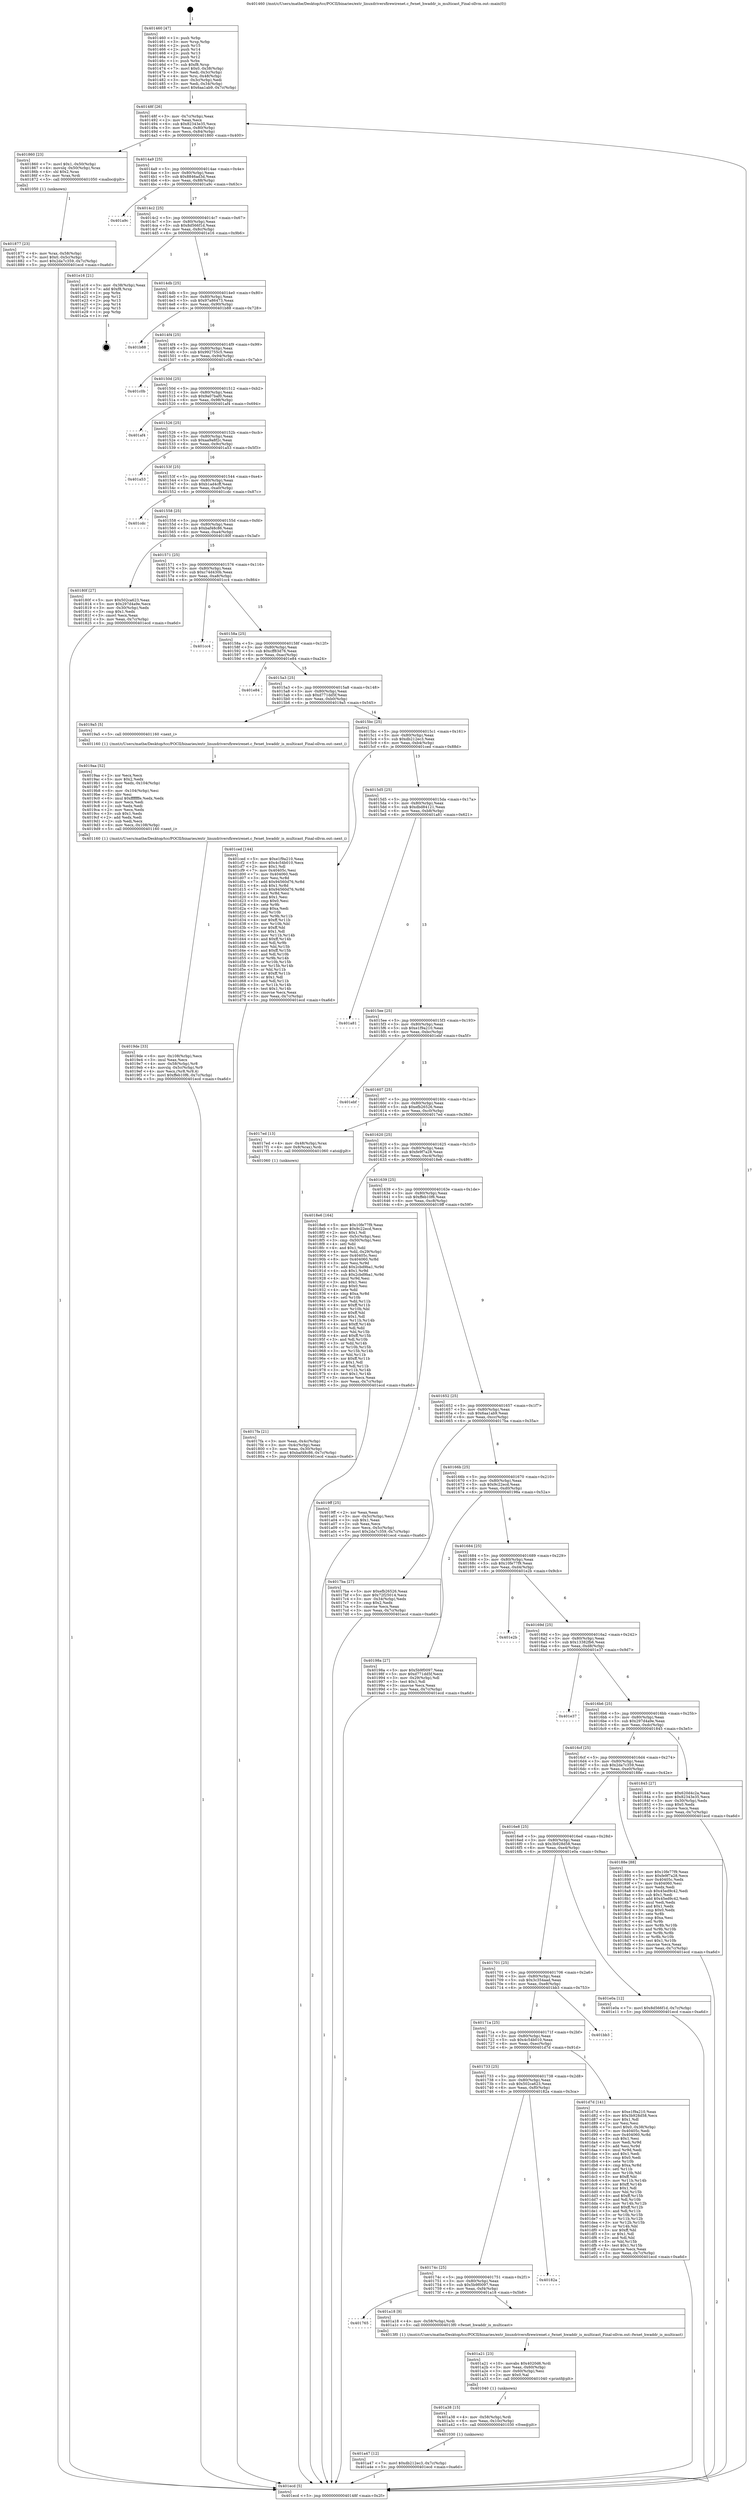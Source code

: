 digraph "0x401460" {
  label = "0x401460 (/mnt/c/Users/mathe/Desktop/tcc/POCII/binaries/extr_linuxdriversfirewirenet.c_fwnet_hwaddr_is_multicast_Final-ollvm.out::main(0))"
  labelloc = "t"
  node[shape=record]

  Entry [label="",width=0.3,height=0.3,shape=circle,fillcolor=black,style=filled]
  "0x40148f" [label="{
     0x40148f [26]\l
     | [instrs]\l
     &nbsp;&nbsp;0x40148f \<+3\>: mov -0x7c(%rbp),%eax\l
     &nbsp;&nbsp;0x401492 \<+2\>: mov %eax,%ecx\l
     &nbsp;&nbsp;0x401494 \<+6\>: sub $0x82343e35,%ecx\l
     &nbsp;&nbsp;0x40149a \<+3\>: mov %eax,-0x80(%rbp)\l
     &nbsp;&nbsp;0x40149d \<+6\>: mov %ecx,-0x84(%rbp)\l
     &nbsp;&nbsp;0x4014a3 \<+6\>: je 0000000000401860 \<main+0x400\>\l
  }"]
  "0x401860" [label="{
     0x401860 [23]\l
     | [instrs]\l
     &nbsp;&nbsp;0x401860 \<+7\>: movl $0x1,-0x50(%rbp)\l
     &nbsp;&nbsp;0x401867 \<+4\>: movslq -0x50(%rbp),%rax\l
     &nbsp;&nbsp;0x40186b \<+4\>: shl $0x2,%rax\l
     &nbsp;&nbsp;0x40186f \<+3\>: mov %rax,%rdi\l
     &nbsp;&nbsp;0x401872 \<+5\>: call 0000000000401050 \<malloc@plt\>\l
     | [calls]\l
     &nbsp;&nbsp;0x401050 \{1\} (unknown)\l
  }"]
  "0x4014a9" [label="{
     0x4014a9 [25]\l
     | [instrs]\l
     &nbsp;&nbsp;0x4014a9 \<+5\>: jmp 00000000004014ae \<main+0x4e\>\l
     &nbsp;&nbsp;0x4014ae \<+3\>: mov -0x80(%rbp),%eax\l
     &nbsp;&nbsp;0x4014b1 \<+5\>: sub $0x8846ad3d,%eax\l
     &nbsp;&nbsp;0x4014b6 \<+6\>: mov %eax,-0x88(%rbp)\l
     &nbsp;&nbsp;0x4014bc \<+6\>: je 0000000000401a9c \<main+0x63c\>\l
  }"]
  Exit [label="",width=0.3,height=0.3,shape=circle,fillcolor=black,style=filled,peripheries=2]
  "0x401a9c" [label="{
     0x401a9c\l
  }", style=dashed]
  "0x4014c2" [label="{
     0x4014c2 [25]\l
     | [instrs]\l
     &nbsp;&nbsp;0x4014c2 \<+5\>: jmp 00000000004014c7 \<main+0x67\>\l
     &nbsp;&nbsp;0x4014c7 \<+3\>: mov -0x80(%rbp),%eax\l
     &nbsp;&nbsp;0x4014ca \<+5\>: sub $0x8d566f1d,%eax\l
     &nbsp;&nbsp;0x4014cf \<+6\>: mov %eax,-0x8c(%rbp)\l
     &nbsp;&nbsp;0x4014d5 \<+6\>: je 0000000000401e16 \<main+0x9b6\>\l
  }"]
  "0x401a47" [label="{
     0x401a47 [12]\l
     | [instrs]\l
     &nbsp;&nbsp;0x401a47 \<+7\>: movl $0xdb212ec3,-0x7c(%rbp)\l
     &nbsp;&nbsp;0x401a4e \<+5\>: jmp 0000000000401ecd \<main+0xa6d\>\l
  }"]
  "0x401e16" [label="{
     0x401e16 [21]\l
     | [instrs]\l
     &nbsp;&nbsp;0x401e16 \<+3\>: mov -0x38(%rbp),%eax\l
     &nbsp;&nbsp;0x401e19 \<+7\>: add $0xf8,%rsp\l
     &nbsp;&nbsp;0x401e20 \<+1\>: pop %rbx\l
     &nbsp;&nbsp;0x401e21 \<+2\>: pop %r12\l
     &nbsp;&nbsp;0x401e23 \<+2\>: pop %r13\l
     &nbsp;&nbsp;0x401e25 \<+2\>: pop %r14\l
     &nbsp;&nbsp;0x401e27 \<+2\>: pop %r15\l
     &nbsp;&nbsp;0x401e29 \<+1\>: pop %rbp\l
     &nbsp;&nbsp;0x401e2a \<+1\>: ret\l
  }"]
  "0x4014db" [label="{
     0x4014db [25]\l
     | [instrs]\l
     &nbsp;&nbsp;0x4014db \<+5\>: jmp 00000000004014e0 \<main+0x80\>\l
     &nbsp;&nbsp;0x4014e0 \<+3\>: mov -0x80(%rbp),%eax\l
     &nbsp;&nbsp;0x4014e3 \<+5\>: sub $0x97a86473,%eax\l
     &nbsp;&nbsp;0x4014e8 \<+6\>: mov %eax,-0x90(%rbp)\l
     &nbsp;&nbsp;0x4014ee \<+6\>: je 0000000000401b88 \<main+0x728\>\l
  }"]
  "0x401a38" [label="{
     0x401a38 [15]\l
     | [instrs]\l
     &nbsp;&nbsp;0x401a38 \<+4\>: mov -0x58(%rbp),%rdi\l
     &nbsp;&nbsp;0x401a3c \<+6\>: mov %eax,-0x10c(%rbp)\l
     &nbsp;&nbsp;0x401a42 \<+5\>: call 0000000000401030 \<free@plt\>\l
     | [calls]\l
     &nbsp;&nbsp;0x401030 \{1\} (unknown)\l
  }"]
  "0x401b88" [label="{
     0x401b88\l
  }", style=dashed]
  "0x4014f4" [label="{
     0x4014f4 [25]\l
     | [instrs]\l
     &nbsp;&nbsp;0x4014f4 \<+5\>: jmp 00000000004014f9 \<main+0x99\>\l
     &nbsp;&nbsp;0x4014f9 \<+3\>: mov -0x80(%rbp),%eax\l
     &nbsp;&nbsp;0x4014fc \<+5\>: sub $0x992755c5,%eax\l
     &nbsp;&nbsp;0x401501 \<+6\>: mov %eax,-0x94(%rbp)\l
     &nbsp;&nbsp;0x401507 \<+6\>: je 0000000000401c0b \<main+0x7ab\>\l
  }"]
  "0x401a21" [label="{
     0x401a21 [23]\l
     | [instrs]\l
     &nbsp;&nbsp;0x401a21 \<+10\>: movabs $0x4020d6,%rdi\l
     &nbsp;&nbsp;0x401a2b \<+3\>: mov %eax,-0x60(%rbp)\l
     &nbsp;&nbsp;0x401a2e \<+3\>: mov -0x60(%rbp),%esi\l
     &nbsp;&nbsp;0x401a31 \<+2\>: mov $0x0,%al\l
     &nbsp;&nbsp;0x401a33 \<+5\>: call 0000000000401040 \<printf@plt\>\l
     | [calls]\l
     &nbsp;&nbsp;0x401040 \{1\} (unknown)\l
  }"]
  "0x401c0b" [label="{
     0x401c0b\l
  }", style=dashed]
  "0x40150d" [label="{
     0x40150d [25]\l
     | [instrs]\l
     &nbsp;&nbsp;0x40150d \<+5\>: jmp 0000000000401512 \<main+0xb2\>\l
     &nbsp;&nbsp;0x401512 \<+3\>: mov -0x80(%rbp),%eax\l
     &nbsp;&nbsp;0x401515 \<+5\>: sub $0x9a07baf0,%eax\l
     &nbsp;&nbsp;0x40151a \<+6\>: mov %eax,-0x98(%rbp)\l
     &nbsp;&nbsp;0x401520 \<+6\>: je 0000000000401af4 \<main+0x694\>\l
  }"]
  "0x401765" [label="{
     0x401765\l
  }", style=dashed]
  "0x401af4" [label="{
     0x401af4\l
  }", style=dashed]
  "0x401526" [label="{
     0x401526 [25]\l
     | [instrs]\l
     &nbsp;&nbsp;0x401526 \<+5\>: jmp 000000000040152b \<main+0xcb\>\l
     &nbsp;&nbsp;0x40152b \<+3\>: mov -0x80(%rbp),%eax\l
     &nbsp;&nbsp;0x40152e \<+5\>: sub $0xaa9a8f2c,%eax\l
     &nbsp;&nbsp;0x401533 \<+6\>: mov %eax,-0x9c(%rbp)\l
     &nbsp;&nbsp;0x401539 \<+6\>: je 0000000000401a53 \<main+0x5f3\>\l
  }"]
  "0x401a18" [label="{
     0x401a18 [9]\l
     | [instrs]\l
     &nbsp;&nbsp;0x401a18 \<+4\>: mov -0x58(%rbp),%rdi\l
     &nbsp;&nbsp;0x401a1c \<+5\>: call 00000000004013f0 \<fwnet_hwaddr_is_multicast\>\l
     | [calls]\l
     &nbsp;&nbsp;0x4013f0 \{1\} (/mnt/c/Users/mathe/Desktop/tcc/POCII/binaries/extr_linuxdriversfirewirenet.c_fwnet_hwaddr_is_multicast_Final-ollvm.out::fwnet_hwaddr_is_multicast)\l
  }"]
  "0x401a53" [label="{
     0x401a53\l
  }", style=dashed]
  "0x40153f" [label="{
     0x40153f [25]\l
     | [instrs]\l
     &nbsp;&nbsp;0x40153f \<+5\>: jmp 0000000000401544 \<main+0xe4\>\l
     &nbsp;&nbsp;0x401544 \<+3\>: mov -0x80(%rbp),%eax\l
     &nbsp;&nbsp;0x401547 \<+5\>: sub $0xb1ad4cff,%eax\l
     &nbsp;&nbsp;0x40154c \<+6\>: mov %eax,-0xa0(%rbp)\l
     &nbsp;&nbsp;0x401552 \<+6\>: je 0000000000401cdc \<main+0x87c\>\l
  }"]
  "0x40174c" [label="{
     0x40174c [25]\l
     | [instrs]\l
     &nbsp;&nbsp;0x40174c \<+5\>: jmp 0000000000401751 \<main+0x2f1\>\l
     &nbsp;&nbsp;0x401751 \<+3\>: mov -0x80(%rbp),%eax\l
     &nbsp;&nbsp;0x401754 \<+5\>: sub $0x5b9f0097,%eax\l
     &nbsp;&nbsp;0x401759 \<+6\>: mov %eax,-0xf4(%rbp)\l
     &nbsp;&nbsp;0x40175f \<+6\>: je 0000000000401a18 \<main+0x5b8\>\l
  }"]
  "0x401cdc" [label="{
     0x401cdc\l
  }", style=dashed]
  "0x401558" [label="{
     0x401558 [25]\l
     | [instrs]\l
     &nbsp;&nbsp;0x401558 \<+5\>: jmp 000000000040155d \<main+0xfd\>\l
     &nbsp;&nbsp;0x40155d \<+3\>: mov -0x80(%rbp),%eax\l
     &nbsp;&nbsp;0x401560 \<+5\>: sub $0xbaf48c86,%eax\l
     &nbsp;&nbsp;0x401565 \<+6\>: mov %eax,-0xa4(%rbp)\l
     &nbsp;&nbsp;0x40156b \<+6\>: je 000000000040180f \<main+0x3af\>\l
  }"]
  "0x40182a" [label="{
     0x40182a\l
  }", style=dashed]
  "0x40180f" [label="{
     0x40180f [27]\l
     | [instrs]\l
     &nbsp;&nbsp;0x40180f \<+5\>: mov $0x502ca623,%eax\l
     &nbsp;&nbsp;0x401814 \<+5\>: mov $0x297d4a9e,%ecx\l
     &nbsp;&nbsp;0x401819 \<+3\>: mov -0x30(%rbp),%edx\l
     &nbsp;&nbsp;0x40181c \<+3\>: cmp $0x1,%edx\l
     &nbsp;&nbsp;0x40181f \<+3\>: cmovl %ecx,%eax\l
     &nbsp;&nbsp;0x401822 \<+3\>: mov %eax,-0x7c(%rbp)\l
     &nbsp;&nbsp;0x401825 \<+5\>: jmp 0000000000401ecd \<main+0xa6d\>\l
  }"]
  "0x401571" [label="{
     0x401571 [25]\l
     | [instrs]\l
     &nbsp;&nbsp;0x401571 \<+5\>: jmp 0000000000401576 \<main+0x116\>\l
     &nbsp;&nbsp;0x401576 \<+3\>: mov -0x80(%rbp),%eax\l
     &nbsp;&nbsp;0x401579 \<+5\>: sub $0xc74d430b,%eax\l
     &nbsp;&nbsp;0x40157e \<+6\>: mov %eax,-0xa8(%rbp)\l
     &nbsp;&nbsp;0x401584 \<+6\>: je 0000000000401cc4 \<main+0x864\>\l
  }"]
  "0x401733" [label="{
     0x401733 [25]\l
     | [instrs]\l
     &nbsp;&nbsp;0x401733 \<+5\>: jmp 0000000000401738 \<main+0x2d8\>\l
     &nbsp;&nbsp;0x401738 \<+3\>: mov -0x80(%rbp),%eax\l
     &nbsp;&nbsp;0x40173b \<+5\>: sub $0x502ca623,%eax\l
     &nbsp;&nbsp;0x401740 \<+6\>: mov %eax,-0xf0(%rbp)\l
     &nbsp;&nbsp;0x401746 \<+6\>: je 000000000040182a \<main+0x3ca\>\l
  }"]
  "0x401cc4" [label="{
     0x401cc4\l
  }", style=dashed]
  "0x40158a" [label="{
     0x40158a [25]\l
     | [instrs]\l
     &nbsp;&nbsp;0x40158a \<+5\>: jmp 000000000040158f \<main+0x12f\>\l
     &nbsp;&nbsp;0x40158f \<+3\>: mov -0x80(%rbp),%eax\l
     &nbsp;&nbsp;0x401592 \<+5\>: sub $0xcff83d76,%eax\l
     &nbsp;&nbsp;0x401597 \<+6\>: mov %eax,-0xac(%rbp)\l
     &nbsp;&nbsp;0x40159d \<+6\>: je 0000000000401e84 \<main+0xa24\>\l
  }"]
  "0x401d7d" [label="{
     0x401d7d [141]\l
     | [instrs]\l
     &nbsp;&nbsp;0x401d7d \<+5\>: mov $0xe1f9a210,%eax\l
     &nbsp;&nbsp;0x401d82 \<+5\>: mov $0x3b928d58,%ecx\l
     &nbsp;&nbsp;0x401d87 \<+2\>: mov $0x1,%dl\l
     &nbsp;&nbsp;0x401d89 \<+2\>: xor %esi,%esi\l
     &nbsp;&nbsp;0x401d8b \<+7\>: movl $0x0,-0x38(%rbp)\l
     &nbsp;&nbsp;0x401d92 \<+7\>: mov 0x40405c,%edi\l
     &nbsp;&nbsp;0x401d99 \<+8\>: mov 0x404060,%r8d\l
     &nbsp;&nbsp;0x401da1 \<+3\>: sub $0x1,%esi\l
     &nbsp;&nbsp;0x401da4 \<+3\>: mov %edi,%r9d\l
     &nbsp;&nbsp;0x401da7 \<+3\>: add %esi,%r9d\l
     &nbsp;&nbsp;0x401daa \<+4\>: imul %r9d,%edi\l
     &nbsp;&nbsp;0x401dae \<+3\>: and $0x1,%edi\l
     &nbsp;&nbsp;0x401db1 \<+3\>: cmp $0x0,%edi\l
     &nbsp;&nbsp;0x401db4 \<+4\>: sete %r10b\l
     &nbsp;&nbsp;0x401db8 \<+4\>: cmp $0xa,%r8d\l
     &nbsp;&nbsp;0x401dbc \<+4\>: setl %r11b\l
     &nbsp;&nbsp;0x401dc0 \<+3\>: mov %r10b,%bl\l
     &nbsp;&nbsp;0x401dc3 \<+3\>: xor $0xff,%bl\l
     &nbsp;&nbsp;0x401dc6 \<+3\>: mov %r11b,%r14b\l
     &nbsp;&nbsp;0x401dc9 \<+4\>: xor $0xff,%r14b\l
     &nbsp;&nbsp;0x401dcd \<+3\>: xor $0x1,%dl\l
     &nbsp;&nbsp;0x401dd0 \<+3\>: mov %bl,%r15b\l
     &nbsp;&nbsp;0x401dd3 \<+4\>: and $0xff,%r15b\l
     &nbsp;&nbsp;0x401dd7 \<+3\>: and %dl,%r10b\l
     &nbsp;&nbsp;0x401dda \<+3\>: mov %r14b,%r12b\l
     &nbsp;&nbsp;0x401ddd \<+4\>: and $0xff,%r12b\l
     &nbsp;&nbsp;0x401de1 \<+3\>: and %dl,%r11b\l
     &nbsp;&nbsp;0x401de4 \<+3\>: or %r10b,%r15b\l
     &nbsp;&nbsp;0x401de7 \<+3\>: or %r11b,%r12b\l
     &nbsp;&nbsp;0x401dea \<+3\>: xor %r12b,%r15b\l
     &nbsp;&nbsp;0x401ded \<+3\>: or %r14b,%bl\l
     &nbsp;&nbsp;0x401df0 \<+3\>: xor $0xff,%bl\l
     &nbsp;&nbsp;0x401df3 \<+3\>: or $0x1,%dl\l
     &nbsp;&nbsp;0x401df6 \<+2\>: and %dl,%bl\l
     &nbsp;&nbsp;0x401df8 \<+3\>: or %bl,%r15b\l
     &nbsp;&nbsp;0x401dfb \<+4\>: test $0x1,%r15b\l
     &nbsp;&nbsp;0x401dff \<+3\>: cmovne %ecx,%eax\l
     &nbsp;&nbsp;0x401e02 \<+3\>: mov %eax,-0x7c(%rbp)\l
     &nbsp;&nbsp;0x401e05 \<+5\>: jmp 0000000000401ecd \<main+0xa6d\>\l
  }"]
  "0x401e84" [label="{
     0x401e84\l
  }", style=dashed]
  "0x4015a3" [label="{
     0x4015a3 [25]\l
     | [instrs]\l
     &nbsp;&nbsp;0x4015a3 \<+5\>: jmp 00000000004015a8 \<main+0x148\>\l
     &nbsp;&nbsp;0x4015a8 \<+3\>: mov -0x80(%rbp),%eax\l
     &nbsp;&nbsp;0x4015ab \<+5\>: sub $0xd771dd5f,%eax\l
     &nbsp;&nbsp;0x4015b0 \<+6\>: mov %eax,-0xb0(%rbp)\l
     &nbsp;&nbsp;0x4015b6 \<+6\>: je 00000000004019a5 \<main+0x545\>\l
  }"]
  "0x40171a" [label="{
     0x40171a [25]\l
     | [instrs]\l
     &nbsp;&nbsp;0x40171a \<+5\>: jmp 000000000040171f \<main+0x2bf\>\l
     &nbsp;&nbsp;0x40171f \<+3\>: mov -0x80(%rbp),%eax\l
     &nbsp;&nbsp;0x401722 \<+5\>: sub $0x4c54b010,%eax\l
     &nbsp;&nbsp;0x401727 \<+6\>: mov %eax,-0xec(%rbp)\l
     &nbsp;&nbsp;0x40172d \<+6\>: je 0000000000401d7d \<main+0x91d\>\l
  }"]
  "0x4019a5" [label="{
     0x4019a5 [5]\l
     | [instrs]\l
     &nbsp;&nbsp;0x4019a5 \<+5\>: call 0000000000401160 \<next_i\>\l
     | [calls]\l
     &nbsp;&nbsp;0x401160 \{1\} (/mnt/c/Users/mathe/Desktop/tcc/POCII/binaries/extr_linuxdriversfirewirenet.c_fwnet_hwaddr_is_multicast_Final-ollvm.out::next_i)\l
  }"]
  "0x4015bc" [label="{
     0x4015bc [25]\l
     | [instrs]\l
     &nbsp;&nbsp;0x4015bc \<+5\>: jmp 00000000004015c1 \<main+0x161\>\l
     &nbsp;&nbsp;0x4015c1 \<+3\>: mov -0x80(%rbp),%eax\l
     &nbsp;&nbsp;0x4015c4 \<+5\>: sub $0xdb212ec3,%eax\l
     &nbsp;&nbsp;0x4015c9 \<+6\>: mov %eax,-0xb4(%rbp)\l
     &nbsp;&nbsp;0x4015cf \<+6\>: je 0000000000401ced \<main+0x88d\>\l
  }"]
  "0x401bb3" [label="{
     0x401bb3\l
  }", style=dashed]
  "0x401ced" [label="{
     0x401ced [144]\l
     | [instrs]\l
     &nbsp;&nbsp;0x401ced \<+5\>: mov $0xe1f9a210,%eax\l
     &nbsp;&nbsp;0x401cf2 \<+5\>: mov $0x4c54b010,%ecx\l
     &nbsp;&nbsp;0x401cf7 \<+2\>: mov $0x1,%dl\l
     &nbsp;&nbsp;0x401cf9 \<+7\>: mov 0x40405c,%esi\l
     &nbsp;&nbsp;0x401d00 \<+7\>: mov 0x404060,%edi\l
     &nbsp;&nbsp;0x401d07 \<+3\>: mov %esi,%r8d\l
     &nbsp;&nbsp;0x401d0a \<+7\>: add $0x94560d76,%r8d\l
     &nbsp;&nbsp;0x401d11 \<+4\>: sub $0x1,%r8d\l
     &nbsp;&nbsp;0x401d15 \<+7\>: sub $0x94560d76,%r8d\l
     &nbsp;&nbsp;0x401d1c \<+4\>: imul %r8d,%esi\l
     &nbsp;&nbsp;0x401d20 \<+3\>: and $0x1,%esi\l
     &nbsp;&nbsp;0x401d23 \<+3\>: cmp $0x0,%esi\l
     &nbsp;&nbsp;0x401d26 \<+4\>: sete %r9b\l
     &nbsp;&nbsp;0x401d2a \<+3\>: cmp $0xa,%edi\l
     &nbsp;&nbsp;0x401d2d \<+4\>: setl %r10b\l
     &nbsp;&nbsp;0x401d31 \<+3\>: mov %r9b,%r11b\l
     &nbsp;&nbsp;0x401d34 \<+4\>: xor $0xff,%r11b\l
     &nbsp;&nbsp;0x401d38 \<+3\>: mov %r10b,%bl\l
     &nbsp;&nbsp;0x401d3b \<+3\>: xor $0xff,%bl\l
     &nbsp;&nbsp;0x401d3e \<+3\>: xor $0x1,%dl\l
     &nbsp;&nbsp;0x401d41 \<+3\>: mov %r11b,%r14b\l
     &nbsp;&nbsp;0x401d44 \<+4\>: and $0xff,%r14b\l
     &nbsp;&nbsp;0x401d48 \<+3\>: and %dl,%r9b\l
     &nbsp;&nbsp;0x401d4b \<+3\>: mov %bl,%r15b\l
     &nbsp;&nbsp;0x401d4e \<+4\>: and $0xff,%r15b\l
     &nbsp;&nbsp;0x401d52 \<+3\>: and %dl,%r10b\l
     &nbsp;&nbsp;0x401d55 \<+3\>: or %r9b,%r14b\l
     &nbsp;&nbsp;0x401d58 \<+3\>: or %r10b,%r15b\l
     &nbsp;&nbsp;0x401d5b \<+3\>: xor %r15b,%r14b\l
     &nbsp;&nbsp;0x401d5e \<+3\>: or %bl,%r11b\l
     &nbsp;&nbsp;0x401d61 \<+4\>: xor $0xff,%r11b\l
     &nbsp;&nbsp;0x401d65 \<+3\>: or $0x1,%dl\l
     &nbsp;&nbsp;0x401d68 \<+3\>: and %dl,%r11b\l
     &nbsp;&nbsp;0x401d6b \<+3\>: or %r11b,%r14b\l
     &nbsp;&nbsp;0x401d6e \<+4\>: test $0x1,%r14b\l
     &nbsp;&nbsp;0x401d72 \<+3\>: cmovne %ecx,%eax\l
     &nbsp;&nbsp;0x401d75 \<+3\>: mov %eax,-0x7c(%rbp)\l
     &nbsp;&nbsp;0x401d78 \<+5\>: jmp 0000000000401ecd \<main+0xa6d\>\l
  }"]
  "0x4015d5" [label="{
     0x4015d5 [25]\l
     | [instrs]\l
     &nbsp;&nbsp;0x4015d5 \<+5\>: jmp 00000000004015da \<main+0x17a\>\l
     &nbsp;&nbsp;0x4015da \<+3\>: mov -0x80(%rbp),%eax\l
     &nbsp;&nbsp;0x4015dd \<+5\>: sub $0xdbd84121,%eax\l
     &nbsp;&nbsp;0x4015e2 \<+6\>: mov %eax,-0xb8(%rbp)\l
     &nbsp;&nbsp;0x4015e8 \<+6\>: je 0000000000401a81 \<main+0x621\>\l
  }"]
  "0x401701" [label="{
     0x401701 [25]\l
     | [instrs]\l
     &nbsp;&nbsp;0x401701 \<+5\>: jmp 0000000000401706 \<main+0x2a6\>\l
     &nbsp;&nbsp;0x401706 \<+3\>: mov -0x80(%rbp),%eax\l
     &nbsp;&nbsp;0x401709 \<+5\>: sub $0x3c354aad,%eax\l
     &nbsp;&nbsp;0x40170e \<+6\>: mov %eax,-0xe8(%rbp)\l
     &nbsp;&nbsp;0x401714 \<+6\>: je 0000000000401bb3 \<main+0x753\>\l
  }"]
  "0x401a81" [label="{
     0x401a81\l
  }", style=dashed]
  "0x4015ee" [label="{
     0x4015ee [25]\l
     | [instrs]\l
     &nbsp;&nbsp;0x4015ee \<+5\>: jmp 00000000004015f3 \<main+0x193\>\l
     &nbsp;&nbsp;0x4015f3 \<+3\>: mov -0x80(%rbp),%eax\l
     &nbsp;&nbsp;0x4015f6 \<+5\>: sub $0xe1f9a210,%eax\l
     &nbsp;&nbsp;0x4015fb \<+6\>: mov %eax,-0xbc(%rbp)\l
     &nbsp;&nbsp;0x401601 \<+6\>: je 0000000000401ebf \<main+0xa5f\>\l
  }"]
  "0x401e0a" [label="{
     0x401e0a [12]\l
     | [instrs]\l
     &nbsp;&nbsp;0x401e0a \<+7\>: movl $0x8d566f1d,-0x7c(%rbp)\l
     &nbsp;&nbsp;0x401e11 \<+5\>: jmp 0000000000401ecd \<main+0xa6d\>\l
  }"]
  "0x401ebf" [label="{
     0x401ebf\l
  }", style=dashed]
  "0x401607" [label="{
     0x401607 [25]\l
     | [instrs]\l
     &nbsp;&nbsp;0x401607 \<+5\>: jmp 000000000040160c \<main+0x1ac\>\l
     &nbsp;&nbsp;0x40160c \<+3\>: mov -0x80(%rbp),%eax\l
     &nbsp;&nbsp;0x40160f \<+5\>: sub $0xefb26526,%eax\l
     &nbsp;&nbsp;0x401614 \<+6\>: mov %eax,-0xc0(%rbp)\l
     &nbsp;&nbsp;0x40161a \<+6\>: je 00000000004017ed \<main+0x38d\>\l
  }"]
  "0x4019de" [label="{
     0x4019de [33]\l
     | [instrs]\l
     &nbsp;&nbsp;0x4019de \<+6\>: mov -0x108(%rbp),%ecx\l
     &nbsp;&nbsp;0x4019e4 \<+3\>: imul %eax,%ecx\l
     &nbsp;&nbsp;0x4019e7 \<+4\>: mov -0x58(%rbp),%r8\l
     &nbsp;&nbsp;0x4019eb \<+4\>: movslq -0x5c(%rbp),%r9\l
     &nbsp;&nbsp;0x4019ef \<+4\>: mov %ecx,(%r8,%r9,4)\l
     &nbsp;&nbsp;0x4019f3 \<+7\>: movl $0xffeb10f6,-0x7c(%rbp)\l
     &nbsp;&nbsp;0x4019fa \<+5\>: jmp 0000000000401ecd \<main+0xa6d\>\l
  }"]
  "0x4017ed" [label="{
     0x4017ed [13]\l
     | [instrs]\l
     &nbsp;&nbsp;0x4017ed \<+4\>: mov -0x48(%rbp),%rax\l
     &nbsp;&nbsp;0x4017f1 \<+4\>: mov 0x8(%rax),%rdi\l
     &nbsp;&nbsp;0x4017f5 \<+5\>: call 0000000000401060 \<atoi@plt\>\l
     | [calls]\l
     &nbsp;&nbsp;0x401060 \{1\} (unknown)\l
  }"]
  "0x401620" [label="{
     0x401620 [25]\l
     | [instrs]\l
     &nbsp;&nbsp;0x401620 \<+5\>: jmp 0000000000401625 \<main+0x1c5\>\l
     &nbsp;&nbsp;0x401625 \<+3\>: mov -0x80(%rbp),%eax\l
     &nbsp;&nbsp;0x401628 \<+5\>: sub $0xfe9f7a28,%eax\l
     &nbsp;&nbsp;0x40162d \<+6\>: mov %eax,-0xc4(%rbp)\l
     &nbsp;&nbsp;0x401633 \<+6\>: je 00000000004018e6 \<main+0x486\>\l
  }"]
  "0x4019aa" [label="{
     0x4019aa [52]\l
     | [instrs]\l
     &nbsp;&nbsp;0x4019aa \<+2\>: xor %ecx,%ecx\l
     &nbsp;&nbsp;0x4019ac \<+5\>: mov $0x2,%edx\l
     &nbsp;&nbsp;0x4019b1 \<+6\>: mov %edx,-0x104(%rbp)\l
     &nbsp;&nbsp;0x4019b7 \<+1\>: cltd\l
     &nbsp;&nbsp;0x4019b8 \<+6\>: mov -0x104(%rbp),%esi\l
     &nbsp;&nbsp;0x4019be \<+2\>: idiv %esi\l
     &nbsp;&nbsp;0x4019c0 \<+6\>: imul $0xfffffffe,%edx,%edx\l
     &nbsp;&nbsp;0x4019c6 \<+2\>: mov %ecx,%edi\l
     &nbsp;&nbsp;0x4019c8 \<+2\>: sub %edx,%edi\l
     &nbsp;&nbsp;0x4019ca \<+2\>: mov %ecx,%edx\l
     &nbsp;&nbsp;0x4019cc \<+3\>: sub $0x1,%edx\l
     &nbsp;&nbsp;0x4019cf \<+2\>: add %edx,%edi\l
     &nbsp;&nbsp;0x4019d1 \<+2\>: sub %edi,%ecx\l
     &nbsp;&nbsp;0x4019d3 \<+6\>: mov %ecx,-0x108(%rbp)\l
     &nbsp;&nbsp;0x4019d9 \<+5\>: call 0000000000401160 \<next_i\>\l
     | [calls]\l
     &nbsp;&nbsp;0x401160 \{1\} (/mnt/c/Users/mathe/Desktop/tcc/POCII/binaries/extr_linuxdriversfirewirenet.c_fwnet_hwaddr_is_multicast_Final-ollvm.out::next_i)\l
  }"]
  "0x4018e6" [label="{
     0x4018e6 [164]\l
     | [instrs]\l
     &nbsp;&nbsp;0x4018e6 \<+5\>: mov $0x10fe77f9,%eax\l
     &nbsp;&nbsp;0x4018eb \<+5\>: mov $0x9c22ecd,%ecx\l
     &nbsp;&nbsp;0x4018f0 \<+2\>: mov $0x1,%dl\l
     &nbsp;&nbsp;0x4018f2 \<+3\>: mov -0x5c(%rbp),%esi\l
     &nbsp;&nbsp;0x4018f5 \<+3\>: cmp -0x50(%rbp),%esi\l
     &nbsp;&nbsp;0x4018f8 \<+4\>: setl %dil\l
     &nbsp;&nbsp;0x4018fc \<+4\>: and $0x1,%dil\l
     &nbsp;&nbsp;0x401900 \<+4\>: mov %dil,-0x29(%rbp)\l
     &nbsp;&nbsp;0x401904 \<+7\>: mov 0x40405c,%esi\l
     &nbsp;&nbsp;0x40190b \<+8\>: mov 0x404060,%r8d\l
     &nbsp;&nbsp;0x401913 \<+3\>: mov %esi,%r9d\l
     &nbsp;&nbsp;0x401916 \<+7\>: add $0x2cbd9ba1,%r9d\l
     &nbsp;&nbsp;0x40191d \<+4\>: sub $0x1,%r9d\l
     &nbsp;&nbsp;0x401921 \<+7\>: sub $0x2cbd9ba1,%r9d\l
     &nbsp;&nbsp;0x401928 \<+4\>: imul %r9d,%esi\l
     &nbsp;&nbsp;0x40192c \<+3\>: and $0x1,%esi\l
     &nbsp;&nbsp;0x40192f \<+3\>: cmp $0x0,%esi\l
     &nbsp;&nbsp;0x401932 \<+4\>: sete %dil\l
     &nbsp;&nbsp;0x401936 \<+4\>: cmp $0xa,%r8d\l
     &nbsp;&nbsp;0x40193a \<+4\>: setl %r10b\l
     &nbsp;&nbsp;0x40193e \<+3\>: mov %dil,%r11b\l
     &nbsp;&nbsp;0x401941 \<+4\>: xor $0xff,%r11b\l
     &nbsp;&nbsp;0x401945 \<+3\>: mov %r10b,%bl\l
     &nbsp;&nbsp;0x401948 \<+3\>: xor $0xff,%bl\l
     &nbsp;&nbsp;0x40194b \<+3\>: xor $0x1,%dl\l
     &nbsp;&nbsp;0x40194e \<+3\>: mov %r11b,%r14b\l
     &nbsp;&nbsp;0x401951 \<+4\>: and $0xff,%r14b\l
     &nbsp;&nbsp;0x401955 \<+3\>: and %dl,%dil\l
     &nbsp;&nbsp;0x401958 \<+3\>: mov %bl,%r15b\l
     &nbsp;&nbsp;0x40195b \<+4\>: and $0xff,%r15b\l
     &nbsp;&nbsp;0x40195f \<+3\>: and %dl,%r10b\l
     &nbsp;&nbsp;0x401962 \<+3\>: or %dil,%r14b\l
     &nbsp;&nbsp;0x401965 \<+3\>: or %r10b,%r15b\l
     &nbsp;&nbsp;0x401968 \<+3\>: xor %r15b,%r14b\l
     &nbsp;&nbsp;0x40196b \<+3\>: or %bl,%r11b\l
     &nbsp;&nbsp;0x40196e \<+4\>: xor $0xff,%r11b\l
     &nbsp;&nbsp;0x401972 \<+3\>: or $0x1,%dl\l
     &nbsp;&nbsp;0x401975 \<+3\>: and %dl,%r11b\l
     &nbsp;&nbsp;0x401978 \<+3\>: or %r11b,%r14b\l
     &nbsp;&nbsp;0x40197b \<+4\>: test $0x1,%r14b\l
     &nbsp;&nbsp;0x40197f \<+3\>: cmovne %ecx,%eax\l
     &nbsp;&nbsp;0x401982 \<+3\>: mov %eax,-0x7c(%rbp)\l
     &nbsp;&nbsp;0x401985 \<+5\>: jmp 0000000000401ecd \<main+0xa6d\>\l
  }"]
  "0x401639" [label="{
     0x401639 [25]\l
     | [instrs]\l
     &nbsp;&nbsp;0x401639 \<+5\>: jmp 000000000040163e \<main+0x1de\>\l
     &nbsp;&nbsp;0x40163e \<+3\>: mov -0x80(%rbp),%eax\l
     &nbsp;&nbsp;0x401641 \<+5\>: sub $0xffeb10f6,%eax\l
     &nbsp;&nbsp;0x401646 \<+6\>: mov %eax,-0xc8(%rbp)\l
     &nbsp;&nbsp;0x40164c \<+6\>: je 00000000004019ff \<main+0x59f\>\l
  }"]
  "0x4016e8" [label="{
     0x4016e8 [25]\l
     | [instrs]\l
     &nbsp;&nbsp;0x4016e8 \<+5\>: jmp 00000000004016ed \<main+0x28d\>\l
     &nbsp;&nbsp;0x4016ed \<+3\>: mov -0x80(%rbp),%eax\l
     &nbsp;&nbsp;0x4016f0 \<+5\>: sub $0x3b928d58,%eax\l
     &nbsp;&nbsp;0x4016f5 \<+6\>: mov %eax,-0xe4(%rbp)\l
     &nbsp;&nbsp;0x4016fb \<+6\>: je 0000000000401e0a \<main+0x9aa\>\l
  }"]
  "0x4019ff" [label="{
     0x4019ff [25]\l
     | [instrs]\l
     &nbsp;&nbsp;0x4019ff \<+2\>: xor %eax,%eax\l
     &nbsp;&nbsp;0x401a01 \<+3\>: mov -0x5c(%rbp),%ecx\l
     &nbsp;&nbsp;0x401a04 \<+3\>: sub $0x1,%eax\l
     &nbsp;&nbsp;0x401a07 \<+2\>: sub %eax,%ecx\l
     &nbsp;&nbsp;0x401a09 \<+3\>: mov %ecx,-0x5c(%rbp)\l
     &nbsp;&nbsp;0x401a0c \<+7\>: movl $0x2da7c359,-0x7c(%rbp)\l
     &nbsp;&nbsp;0x401a13 \<+5\>: jmp 0000000000401ecd \<main+0xa6d\>\l
  }"]
  "0x401652" [label="{
     0x401652 [25]\l
     | [instrs]\l
     &nbsp;&nbsp;0x401652 \<+5\>: jmp 0000000000401657 \<main+0x1f7\>\l
     &nbsp;&nbsp;0x401657 \<+3\>: mov -0x80(%rbp),%eax\l
     &nbsp;&nbsp;0x40165a \<+5\>: sub $0x6aa1ab9,%eax\l
     &nbsp;&nbsp;0x40165f \<+6\>: mov %eax,-0xcc(%rbp)\l
     &nbsp;&nbsp;0x401665 \<+6\>: je 00000000004017ba \<main+0x35a\>\l
  }"]
  "0x40188e" [label="{
     0x40188e [88]\l
     | [instrs]\l
     &nbsp;&nbsp;0x40188e \<+5\>: mov $0x10fe77f9,%eax\l
     &nbsp;&nbsp;0x401893 \<+5\>: mov $0xfe9f7a28,%ecx\l
     &nbsp;&nbsp;0x401898 \<+7\>: mov 0x40405c,%edx\l
     &nbsp;&nbsp;0x40189f \<+7\>: mov 0x404060,%esi\l
     &nbsp;&nbsp;0x4018a6 \<+2\>: mov %edx,%edi\l
     &nbsp;&nbsp;0x4018a8 \<+6\>: sub $0x45ed9c42,%edi\l
     &nbsp;&nbsp;0x4018ae \<+3\>: sub $0x1,%edi\l
     &nbsp;&nbsp;0x4018b1 \<+6\>: add $0x45ed9c42,%edi\l
     &nbsp;&nbsp;0x4018b7 \<+3\>: imul %edi,%edx\l
     &nbsp;&nbsp;0x4018ba \<+3\>: and $0x1,%edx\l
     &nbsp;&nbsp;0x4018bd \<+3\>: cmp $0x0,%edx\l
     &nbsp;&nbsp;0x4018c0 \<+4\>: sete %r8b\l
     &nbsp;&nbsp;0x4018c4 \<+3\>: cmp $0xa,%esi\l
     &nbsp;&nbsp;0x4018c7 \<+4\>: setl %r9b\l
     &nbsp;&nbsp;0x4018cb \<+3\>: mov %r8b,%r10b\l
     &nbsp;&nbsp;0x4018ce \<+3\>: and %r9b,%r10b\l
     &nbsp;&nbsp;0x4018d1 \<+3\>: xor %r9b,%r8b\l
     &nbsp;&nbsp;0x4018d4 \<+3\>: or %r8b,%r10b\l
     &nbsp;&nbsp;0x4018d7 \<+4\>: test $0x1,%r10b\l
     &nbsp;&nbsp;0x4018db \<+3\>: cmovne %ecx,%eax\l
     &nbsp;&nbsp;0x4018de \<+3\>: mov %eax,-0x7c(%rbp)\l
     &nbsp;&nbsp;0x4018e1 \<+5\>: jmp 0000000000401ecd \<main+0xa6d\>\l
  }"]
  "0x4017ba" [label="{
     0x4017ba [27]\l
     | [instrs]\l
     &nbsp;&nbsp;0x4017ba \<+5\>: mov $0xefb26526,%eax\l
     &nbsp;&nbsp;0x4017bf \<+5\>: mov $0x72f25014,%ecx\l
     &nbsp;&nbsp;0x4017c4 \<+3\>: mov -0x34(%rbp),%edx\l
     &nbsp;&nbsp;0x4017c7 \<+3\>: cmp $0x2,%edx\l
     &nbsp;&nbsp;0x4017ca \<+3\>: cmovne %ecx,%eax\l
     &nbsp;&nbsp;0x4017cd \<+3\>: mov %eax,-0x7c(%rbp)\l
     &nbsp;&nbsp;0x4017d0 \<+5\>: jmp 0000000000401ecd \<main+0xa6d\>\l
  }"]
  "0x40166b" [label="{
     0x40166b [25]\l
     | [instrs]\l
     &nbsp;&nbsp;0x40166b \<+5\>: jmp 0000000000401670 \<main+0x210\>\l
     &nbsp;&nbsp;0x401670 \<+3\>: mov -0x80(%rbp),%eax\l
     &nbsp;&nbsp;0x401673 \<+5\>: sub $0x9c22ecd,%eax\l
     &nbsp;&nbsp;0x401678 \<+6\>: mov %eax,-0xd0(%rbp)\l
     &nbsp;&nbsp;0x40167e \<+6\>: je 000000000040198a \<main+0x52a\>\l
  }"]
  "0x401ecd" [label="{
     0x401ecd [5]\l
     | [instrs]\l
     &nbsp;&nbsp;0x401ecd \<+5\>: jmp 000000000040148f \<main+0x2f\>\l
  }"]
  "0x401460" [label="{
     0x401460 [47]\l
     | [instrs]\l
     &nbsp;&nbsp;0x401460 \<+1\>: push %rbp\l
     &nbsp;&nbsp;0x401461 \<+3\>: mov %rsp,%rbp\l
     &nbsp;&nbsp;0x401464 \<+2\>: push %r15\l
     &nbsp;&nbsp;0x401466 \<+2\>: push %r14\l
     &nbsp;&nbsp;0x401468 \<+2\>: push %r13\l
     &nbsp;&nbsp;0x40146a \<+2\>: push %r12\l
     &nbsp;&nbsp;0x40146c \<+1\>: push %rbx\l
     &nbsp;&nbsp;0x40146d \<+7\>: sub $0xf8,%rsp\l
     &nbsp;&nbsp;0x401474 \<+7\>: movl $0x0,-0x38(%rbp)\l
     &nbsp;&nbsp;0x40147b \<+3\>: mov %edi,-0x3c(%rbp)\l
     &nbsp;&nbsp;0x40147e \<+4\>: mov %rsi,-0x48(%rbp)\l
     &nbsp;&nbsp;0x401482 \<+3\>: mov -0x3c(%rbp),%edi\l
     &nbsp;&nbsp;0x401485 \<+3\>: mov %edi,-0x34(%rbp)\l
     &nbsp;&nbsp;0x401488 \<+7\>: movl $0x6aa1ab9,-0x7c(%rbp)\l
  }"]
  "0x4017fa" [label="{
     0x4017fa [21]\l
     | [instrs]\l
     &nbsp;&nbsp;0x4017fa \<+3\>: mov %eax,-0x4c(%rbp)\l
     &nbsp;&nbsp;0x4017fd \<+3\>: mov -0x4c(%rbp),%eax\l
     &nbsp;&nbsp;0x401800 \<+3\>: mov %eax,-0x30(%rbp)\l
     &nbsp;&nbsp;0x401803 \<+7\>: movl $0xbaf48c86,-0x7c(%rbp)\l
     &nbsp;&nbsp;0x40180a \<+5\>: jmp 0000000000401ecd \<main+0xa6d\>\l
  }"]
  "0x401877" [label="{
     0x401877 [23]\l
     | [instrs]\l
     &nbsp;&nbsp;0x401877 \<+4\>: mov %rax,-0x58(%rbp)\l
     &nbsp;&nbsp;0x40187b \<+7\>: movl $0x0,-0x5c(%rbp)\l
     &nbsp;&nbsp;0x401882 \<+7\>: movl $0x2da7c359,-0x7c(%rbp)\l
     &nbsp;&nbsp;0x401889 \<+5\>: jmp 0000000000401ecd \<main+0xa6d\>\l
  }"]
  "0x40198a" [label="{
     0x40198a [27]\l
     | [instrs]\l
     &nbsp;&nbsp;0x40198a \<+5\>: mov $0x5b9f0097,%eax\l
     &nbsp;&nbsp;0x40198f \<+5\>: mov $0xd771dd5f,%ecx\l
     &nbsp;&nbsp;0x401994 \<+3\>: mov -0x29(%rbp),%dl\l
     &nbsp;&nbsp;0x401997 \<+3\>: test $0x1,%dl\l
     &nbsp;&nbsp;0x40199a \<+3\>: cmovne %ecx,%eax\l
     &nbsp;&nbsp;0x40199d \<+3\>: mov %eax,-0x7c(%rbp)\l
     &nbsp;&nbsp;0x4019a0 \<+5\>: jmp 0000000000401ecd \<main+0xa6d\>\l
  }"]
  "0x401684" [label="{
     0x401684 [25]\l
     | [instrs]\l
     &nbsp;&nbsp;0x401684 \<+5\>: jmp 0000000000401689 \<main+0x229\>\l
     &nbsp;&nbsp;0x401689 \<+3\>: mov -0x80(%rbp),%eax\l
     &nbsp;&nbsp;0x40168c \<+5\>: sub $0x10fe77f9,%eax\l
     &nbsp;&nbsp;0x401691 \<+6\>: mov %eax,-0xd4(%rbp)\l
     &nbsp;&nbsp;0x401697 \<+6\>: je 0000000000401e2b \<main+0x9cb\>\l
  }"]
  "0x4016cf" [label="{
     0x4016cf [25]\l
     | [instrs]\l
     &nbsp;&nbsp;0x4016cf \<+5\>: jmp 00000000004016d4 \<main+0x274\>\l
     &nbsp;&nbsp;0x4016d4 \<+3\>: mov -0x80(%rbp),%eax\l
     &nbsp;&nbsp;0x4016d7 \<+5\>: sub $0x2da7c359,%eax\l
     &nbsp;&nbsp;0x4016dc \<+6\>: mov %eax,-0xe0(%rbp)\l
     &nbsp;&nbsp;0x4016e2 \<+6\>: je 000000000040188e \<main+0x42e\>\l
  }"]
  "0x401e2b" [label="{
     0x401e2b\l
  }", style=dashed]
  "0x40169d" [label="{
     0x40169d [25]\l
     | [instrs]\l
     &nbsp;&nbsp;0x40169d \<+5\>: jmp 00000000004016a2 \<main+0x242\>\l
     &nbsp;&nbsp;0x4016a2 \<+3\>: mov -0x80(%rbp),%eax\l
     &nbsp;&nbsp;0x4016a5 \<+5\>: sub $0x13382fb6,%eax\l
     &nbsp;&nbsp;0x4016aa \<+6\>: mov %eax,-0xd8(%rbp)\l
     &nbsp;&nbsp;0x4016b0 \<+6\>: je 0000000000401e37 \<main+0x9d7\>\l
  }"]
  "0x401845" [label="{
     0x401845 [27]\l
     | [instrs]\l
     &nbsp;&nbsp;0x401845 \<+5\>: mov $0x620d4c2a,%eax\l
     &nbsp;&nbsp;0x40184a \<+5\>: mov $0x82343e35,%ecx\l
     &nbsp;&nbsp;0x40184f \<+3\>: mov -0x30(%rbp),%edx\l
     &nbsp;&nbsp;0x401852 \<+3\>: cmp $0x0,%edx\l
     &nbsp;&nbsp;0x401855 \<+3\>: cmove %ecx,%eax\l
     &nbsp;&nbsp;0x401858 \<+3\>: mov %eax,-0x7c(%rbp)\l
     &nbsp;&nbsp;0x40185b \<+5\>: jmp 0000000000401ecd \<main+0xa6d\>\l
  }"]
  "0x401e37" [label="{
     0x401e37\l
  }", style=dashed]
  "0x4016b6" [label="{
     0x4016b6 [25]\l
     | [instrs]\l
     &nbsp;&nbsp;0x4016b6 \<+5\>: jmp 00000000004016bb \<main+0x25b\>\l
     &nbsp;&nbsp;0x4016bb \<+3\>: mov -0x80(%rbp),%eax\l
     &nbsp;&nbsp;0x4016be \<+5\>: sub $0x297d4a9e,%eax\l
     &nbsp;&nbsp;0x4016c3 \<+6\>: mov %eax,-0xdc(%rbp)\l
     &nbsp;&nbsp;0x4016c9 \<+6\>: je 0000000000401845 \<main+0x3e5\>\l
  }"]
  Entry -> "0x401460" [label=" 1"]
  "0x40148f" -> "0x401860" [label=" 1"]
  "0x40148f" -> "0x4014a9" [label=" 17"]
  "0x401e16" -> Exit [label=" 1"]
  "0x4014a9" -> "0x401a9c" [label=" 0"]
  "0x4014a9" -> "0x4014c2" [label=" 17"]
  "0x401e0a" -> "0x401ecd" [label=" 1"]
  "0x4014c2" -> "0x401e16" [label=" 1"]
  "0x4014c2" -> "0x4014db" [label=" 16"]
  "0x401d7d" -> "0x401ecd" [label=" 1"]
  "0x4014db" -> "0x401b88" [label=" 0"]
  "0x4014db" -> "0x4014f4" [label=" 16"]
  "0x401ced" -> "0x401ecd" [label=" 1"]
  "0x4014f4" -> "0x401c0b" [label=" 0"]
  "0x4014f4" -> "0x40150d" [label=" 16"]
  "0x401a47" -> "0x401ecd" [label=" 1"]
  "0x40150d" -> "0x401af4" [label=" 0"]
  "0x40150d" -> "0x401526" [label=" 16"]
  "0x401a38" -> "0x401a47" [label=" 1"]
  "0x401526" -> "0x401a53" [label=" 0"]
  "0x401526" -> "0x40153f" [label=" 16"]
  "0x401a21" -> "0x401a38" [label=" 1"]
  "0x40153f" -> "0x401cdc" [label=" 0"]
  "0x40153f" -> "0x401558" [label=" 16"]
  "0x40174c" -> "0x401765" [label=" 0"]
  "0x401558" -> "0x40180f" [label=" 1"]
  "0x401558" -> "0x401571" [label=" 15"]
  "0x40174c" -> "0x401a18" [label=" 1"]
  "0x401571" -> "0x401cc4" [label=" 0"]
  "0x401571" -> "0x40158a" [label=" 15"]
  "0x401733" -> "0x40174c" [label=" 1"]
  "0x40158a" -> "0x401e84" [label=" 0"]
  "0x40158a" -> "0x4015a3" [label=" 15"]
  "0x401733" -> "0x40182a" [label=" 0"]
  "0x4015a3" -> "0x4019a5" [label=" 1"]
  "0x4015a3" -> "0x4015bc" [label=" 14"]
  "0x40171a" -> "0x401733" [label=" 1"]
  "0x4015bc" -> "0x401ced" [label=" 1"]
  "0x4015bc" -> "0x4015d5" [label=" 13"]
  "0x40171a" -> "0x401d7d" [label=" 1"]
  "0x4015d5" -> "0x401a81" [label=" 0"]
  "0x4015d5" -> "0x4015ee" [label=" 13"]
  "0x401701" -> "0x40171a" [label=" 2"]
  "0x4015ee" -> "0x401ebf" [label=" 0"]
  "0x4015ee" -> "0x401607" [label=" 13"]
  "0x401701" -> "0x401bb3" [label=" 0"]
  "0x401607" -> "0x4017ed" [label=" 1"]
  "0x401607" -> "0x401620" [label=" 12"]
  "0x4016e8" -> "0x401701" [label=" 2"]
  "0x401620" -> "0x4018e6" [label=" 2"]
  "0x401620" -> "0x401639" [label=" 10"]
  "0x4016e8" -> "0x401e0a" [label=" 1"]
  "0x401639" -> "0x4019ff" [label=" 1"]
  "0x401639" -> "0x401652" [label=" 9"]
  "0x401a18" -> "0x401a21" [label=" 1"]
  "0x401652" -> "0x4017ba" [label=" 1"]
  "0x401652" -> "0x40166b" [label=" 8"]
  "0x4017ba" -> "0x401ecd" [label=" 1"]
  "0x401460" -> "0x40148f" [label=" 1"]
  "0x401ecd" -> "0x40148f" [label=" 17"]
  "0x4017ed" -> "0x4017fa" [label=" 1"]
  "0x4017fa" -> "0x401ecd" [label=" 1"]
  "0x40180f" -> "0x401ecd" [label=" 1"]
  "0x4019ff" -> "0x401ecd" [label=" 1"]
  "0x40166b" -> "0x40198a" [label=" 2"]
  "0x40166b" -> "0x401684" [label=" 6"]
  "0x4019aa" -> "0x4019de" [label=" 1"]
  "0x401684" -> "0x401e2b" [label=" 0"]
  "0x401684" -> "0x40169d" [label=" 6"]
  "0x4019a5" -> "0x4019aa" [label=" 1"]
  "0x40169d" -> "0x401e37" [label=" 0"]
  "0x40169d" -> "0x4016b6" [label=" 6"]
  "0x40198a" -> "0x401ecd" [label=" 2"]
  "0x4016b6" -> "0x401845" [label=" 1"]
  "0x4016b6" -> "0x4016cf" [label=" 5"]
  "0x401845" -> "0x401ecd" [label=" 1"]
  "0x401860" -> "0x401877" [label=" 1"]
  "0x401877" -> "0x401ecd" [label=" 1"]
  "0x4019de" -> "0x401ecd" [label=" 1"]
  "0x4016cf" -> "0x40188e" [label=" 2"]
  "0x4016cf" -> "0x4016e8" [label=" 3"]
  "0x40188e" -> "0x401ecd" [label=" 2"]
  "0x4018e6" -> "0x401ecd" [label=" 2"]
}
